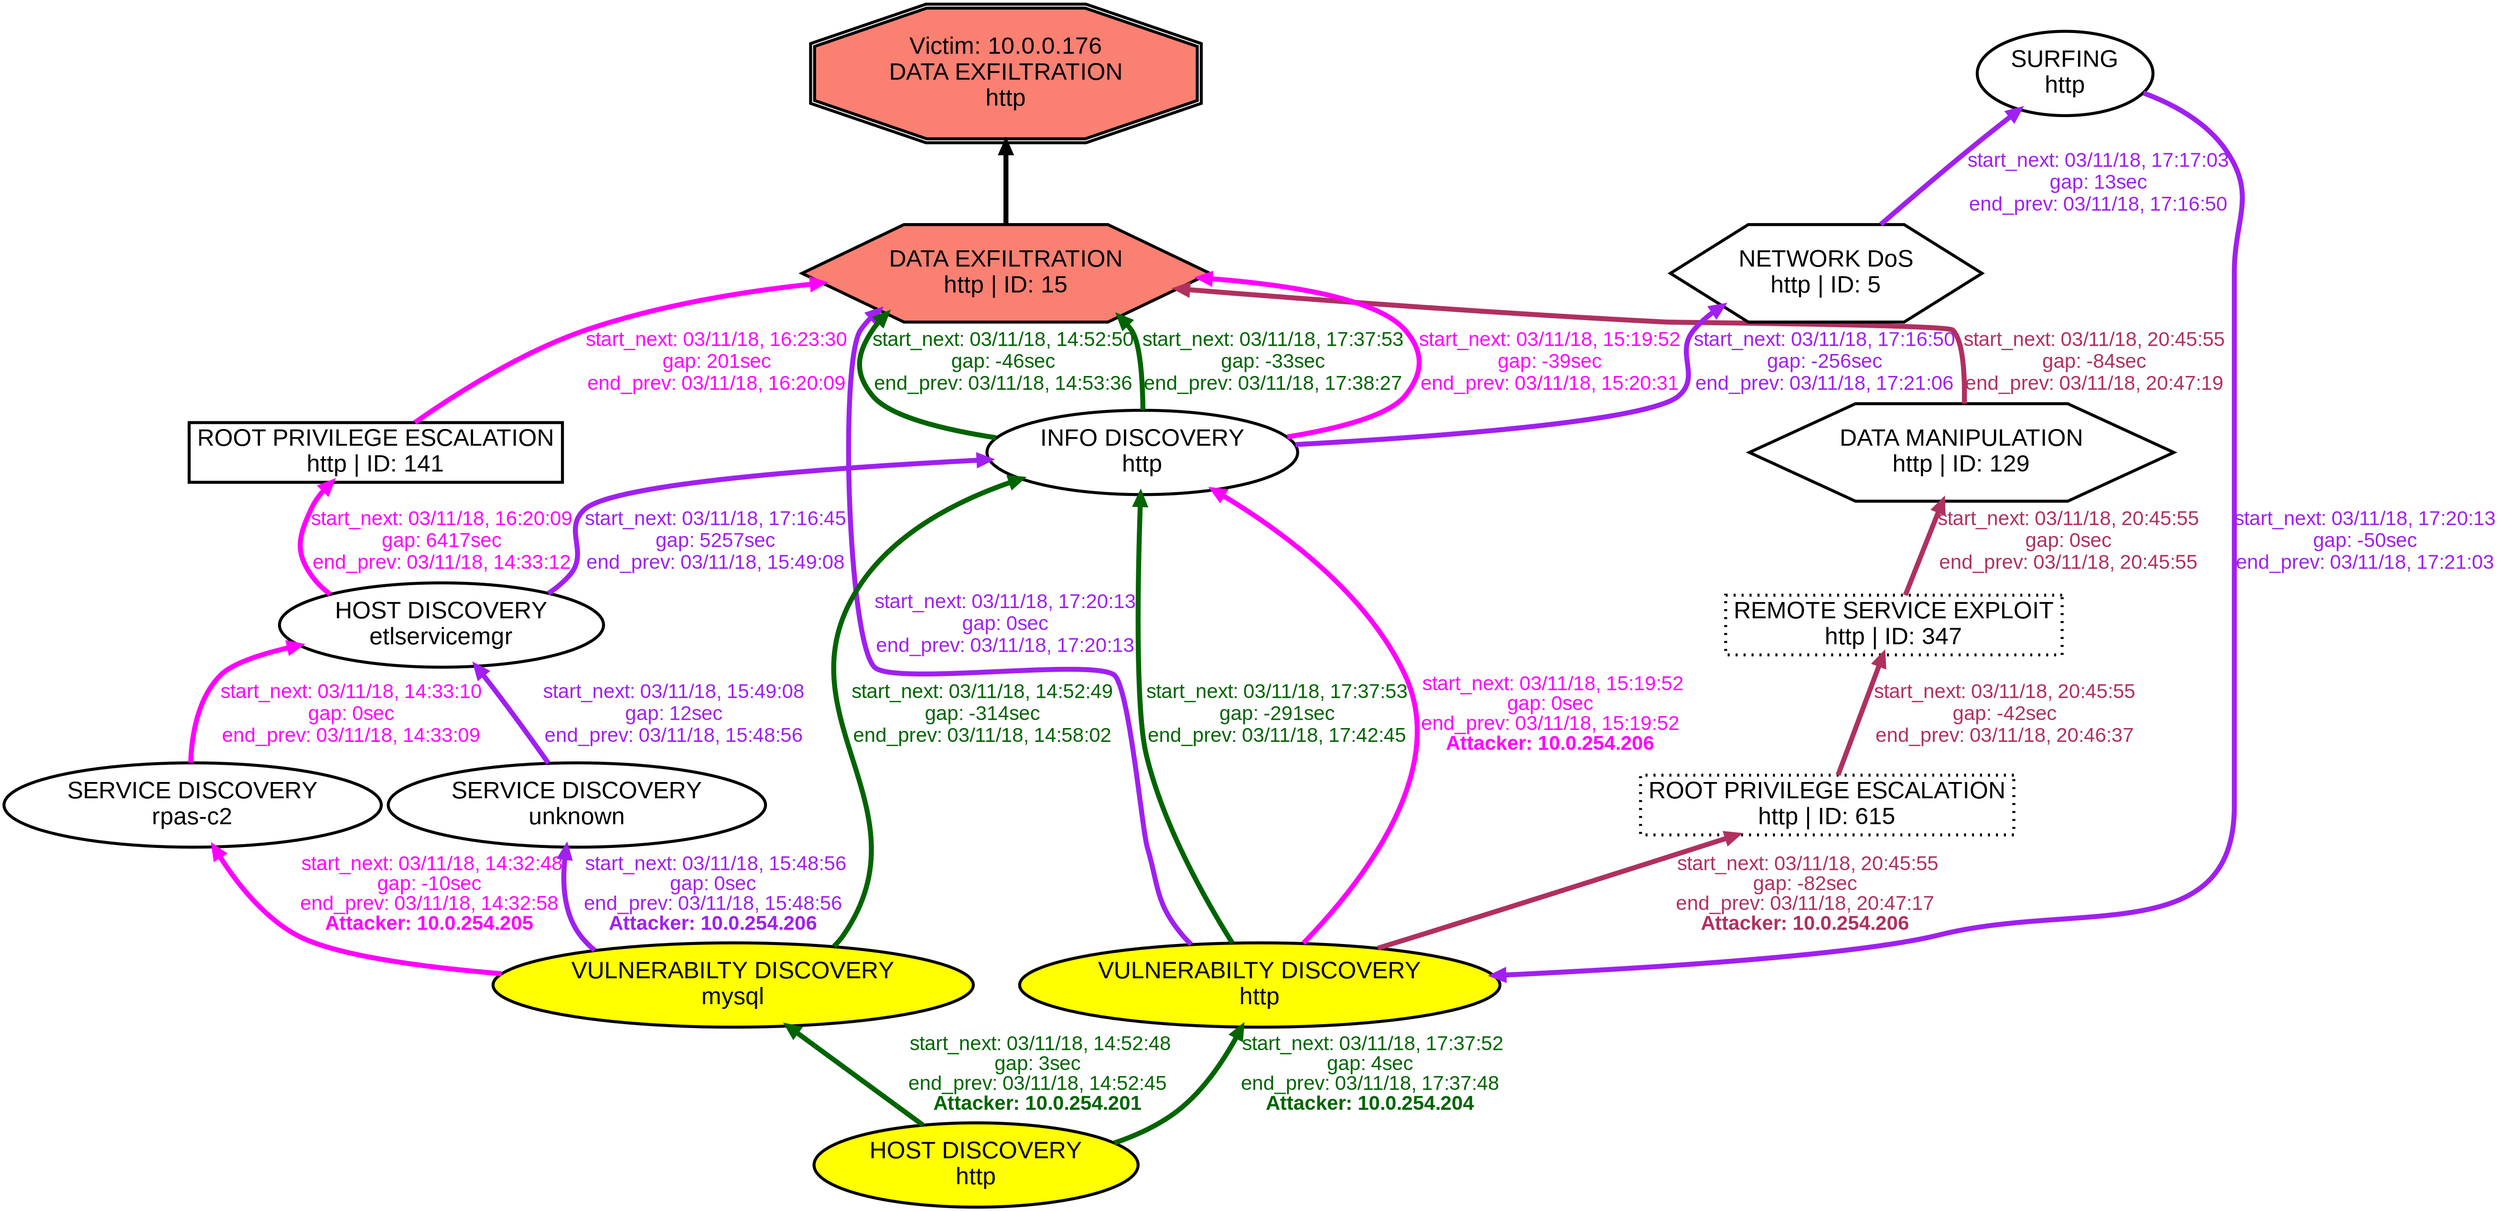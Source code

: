 digraph DATAEXFILTRATIONhttp {
rankdir="BT"; 
 graph [ nodesep="0.1", ranksep="0.02"] 
 node [ fontname=Arial, fontsize=24,penwidth=3]; 
 edge [ fontname=Arial, fontsize=20,penwidth=5 ];
"Victim: 10.0.0.176
DATA EXFILTRATION
http" [shape=doubleoctagon, style=filled, fillcolor=salmon];
{ rank = max; "Victim: 10.0.0.176
DATA EXFILTRATION
http"}
"DATA EXFILTRATION
http | ID: 15" -> "Victim: 10.0.0.176
DATA EXFILTRATION
http"
"DATA EXFILTRATION
http | ID: 15" [style=filled, fillcolor= salmon]
{ rank=same; "DATA EXFILTRATION
http | ID: 15"}
"VULNERABILTY DISCOVERY
http" [style=filled, fillcolor= yellow]
"VULNERABILTY DISCOVERY
http" -> "ROOT PRIVILEGE ESCALATION
http | ID: 615" [ color=maroon] [label=<<font color="maroon"> start_next: 03/11/18, 20:45:55<br/>gap: -82sec<br/>end_prev: 03/11/18, 20:47:17</font><br/><font color="maroon"><b>Attacker: 10.0.254.206</b></font>>]
"ROOT PRIVILEGE ESCALATION
http | ID: 615" -> "REMOTE SERVICE EXPLOIT
http | ID: 347" [ label="start_next: 03/11/18, 20:45:55
gap: -42sec
end_prev: 03/11/18, 20:46:37"][ fontcolor="maroon" color=maroon]
"REMOTE SERVICE EXPLOIT
http | ID: 347" -> "DATA MANIPULATION
http | ID: 129" [ label="start_next: 03/11/18, 20:45:55
gap: 0sec
end_prev: 03/11/18, 20:45:55"][ fontcolor="maroon" color=maroon]
"DATA MANIPULATION
http | ID: 129" -> "DATA EXFILTRATION
http | ID: 15" [ label="start_next: 03/11/18, 20:45:55
gap: -84sec
end_prev: 03/11/18, 20:47:19"][ fontcolor="maroon" color=maroon]
"HOST DISCOVERY
http" [style=filled, fillcolor= yellow]
"HOST DISCOVERY
http" -> "VULNERABILTY DISCOVERY
mysql" [ color=darkgreen] [label=<<font color="darkgreen"> start_next: 03/11/18, 14:52:48<br/>gap: 3sec<br/>end_prev: 03/11/18, 14:52:45</font><br/><font color="darkgreen"><b>Attacker: 10.0.254.201</b></font>>]
"VULNERABILTY DISCOVERY
mysql" -> "INFO DISCOVERY
http" [ label="start_next: 03/11/18, 14:52:49
gap: -314sec
end_prev: 03/11/18, 14:58:02"][ fontcolor="darkgreen" color=darkgreen]
"INFO DISCOVERY
http" -> "DATA EXFILTRATION
http | ID: 15" [ label="start_next: 03/11/18, 14:52:50
gap: -46sec
end_prev: 03/11/18, 14:53:36"][ fontcolor="darkgreen" color=darkgreen]
"HOST DISCOVERY
http" [style=filled, fillcolor= yellow]
"HOST DISCOVERY
http" -> "VULNERABILTY DISCOVERY
http" [ color=darkgreen] [label=<<font color="darkgreen"> start_next: 03/11/18, 17:37:52<br/>gap: 4sec<br/>end_prev: 03/11/18, 17:37:48</font><br/><font color="darkgreen"><b>Attacker: 10.0.254.204</b></font>>]
"VULNERABILTY DISCOVERY
http" -> "INFO DISCOVERY
http" [ label="start_next: 03/11/18, 17:37:53
gap: -291sec
end_prev: 03/11/18, 17:42:45"][ fontcolor="darkgreen" color=darkgreen]
"INFO DISCOVERY
http" -> "DATA EXFILTRATION
http | ID: 15" [ label="start_next: 03/11/18, 17:37:53
gap: -33sec
end_prev: 03/11/18, 17:38:27"][ fontcolor="darkgreen" color=darkgreen]
"VULNERABILTY DISCOVERY
mysql" [style=filled, fillcolor= yellow]
"VULNERABILTY DISCOVERY
mysql" -> "SERVICE DISCOVERY
rpas-c2" [ color=magenta] [label=<<font color="magenta"> start_next: 03/11/18, 14:32:48<br/>gap: -10sec<br/>end_prev: 03/11/18, 14:32:58</font><br/><font color="magenta"><b>Attacker: 10.0.254.205</b></font>>]
"SERVICE DISCOVERY
rpas-c2" -> "HOST DISCOVERY
etlservicemgr" [ label="start_next: 03/11/18, 14:33:10
gap: 0sec
end_prev: 03/11/18, 14:33:09"][ fontcolor="magenta" color=magenta]
"HOST DISCOVERY
etlservicemgr" -> "ROOT PRIVILEGE ESCALATION
http | ID: 141" [ label="start_next: 03/11/18, 16:20:09
gap: 6417sec
end_prev: 03/11/18, 14:33:12"][ fontcolor="magenta" color=magenta]
"ROOT PRIVILEGE ESCALATION
http | ID: 141" -> "DATA EXFILTRATION
http | ID: 15" [ label="start_next: 03/11/18, 16:23:30
gap: 201sec
end_prev: 03/11/18, 16:20:09"][ fontcolor="magenta" color=magenta]
"VULNERABILTY DISCOVERY
http" [style=filled, fillcolor= yellow]
"VULNERABILTY DISCOVERY
http" -> "INFO DISCOVERY
http" [ color=magenta] [label=<<font color="magenta"> start_next: 03/11/18, 15:19:52<br/>gap: 0sec<br/>end_prev: 03/11/18, 15:19:52</font><br/><font color="magenta"><b>Attacker: 10.0.254.206</b></font>>]
"INFO DISCOVERY
http" -> "DATA EXFILTRATION
http | ID: 15" [ label="start_next: 03/11/18, 15:19:52
gap: -39sec
end_prev: 03/11/18, 15:20:31"][ fontcolor="magenta" color=magenta]
"VULNERABILTY DISCOVERY
mysql" [style=filled, fillcolor= yellow]
"VULNERABILTY DISCOVERY
mysql" -> "SERVICE DISCOVERY
unknown" [ color=purple] [label=<<font color="purple"> start_next: 03/11/18, 15:48:56<br/>gap: 0sec<br/>end_prev: 03/11/18, 15:48:56</font><br/><font color="purple"><b>Attacker: 10.0.254.206</b></font>>]
"SERVICE DISCOVERY
unknown" -> "HOST DISCOVERY
etlservicemgr" [ label="start_next: 03/11/18, 15:49:08
gap: 12sec
end_prev: 03/11/18, 15:48:56"][ fontcolor="purple" color=purple]
"HOST DISCOVERY
etlservicemgr" -> "INFO DISCOVERY
http" [ label="start_next: 03/11/18, 17:16:45
gap: 5257sec
end_prev: 03/11/18, 15:49:08"][ fontcolor="purple" color=purple]
"INFO DISCOVERY
http" -> "NETWORK DoS
http | ID: 5" [ label="start_next: 03/11/18, 17:16:50
gap: -256sec
end_prev: 03/11/18, 17:21:06"][ fontcolor="purple" color=purple]
"NETWORK DoS
http | ID: 5" -> "SURFING
http" [ label="start_next: 03/11/18, 17:17:03
gap: 13sec
end_prev: 03/11/18, 17:16:50"][ fontcolor="purple" color=purple]
"SURFING
http" -> "VULNERABILTY DISCOVERY
http" [ label="start_next: 03/11/18, 17:20:13
gap: -50sec
end_prev: 03/11/18, 17:21:03"][ fontcolor="purple" color=purple]
"VULNERABILTY DISCOVERY
http" -> "DATA EXFILTRATION
http | ID: 15" [ label="start_next: 03/11/18, 17:20:13
gap: 0sec
end_prev: 03/11/18, 17:20:13"][ fontcolor="purple" color=purple]
"VULNERABILTY DISCOVERY
http" [shape=oval]
"VULNERABILTY DISCOVERY
http" [tooltip="ET SCAN Suspicious inbound to mSQL port 4333
ET SCAN Suspicious inbound to mySQL port 3306
ET SCAN Suspicious inbound to MSSQL port 1433
ETPRO WEB_SERVER SQLMap Scan Tool User Agent
ET SCAN Nikto Web App Scan in Progress
ET SCAN Suspicious inbound to PostgreSQL port 5432
ET SCAN Sqlmap SQL Injection Scan
ET SCAN Suspicious inbound to Oracle SQL port 1521"]
"ROOT PRIVILEGE ESCALATION
http | ID: 615" [style="dotted", shape=box]
"ROOT PRIVILEGE ESCALATION
http | ID: 615" [tooltip="ET WEB_SERVER Possible SQLi xp_cmdshell POST body
ET WEB_SERVER Attempt To Access MSSQL xp_cmdshell Stored Procedure Via URI"]
"REMOTE SERVICE EXPLOIT
http | ID: 347" [style="dotted", shape=box]
"REMOTE SERVICE EXPLOIT
http | ID: 347" [tooltip="ET WEB_SERVER Script tag in URI Possible Cross Site Scripting Attempt"]
"DATA MANIPULATION
http | ID: 129" [shape=hexagon]
"DATA MANIPULATION
http | ID: 129" [tooltip="ET WEB_SERVER Possible SQL Injection Attempt SELECT FROM
ET WEB_SERVER MYSQL SELECT CONCAT SQL Injection Attempt
ET WEB_SERVER Possible SQL Injection Attempt UNION SELECT"]
"DATA EXFILTRATION
http | ID: 15" [shape=hexagon]
"DATA EXFILTRATION
http | ID: 15" [tooltip="GPL WEB_SERVER Tomcat server snoop access
ETPRO WEB_SERVER Possible Information Leak Vuln CVE-2015-1648
GPL EXPLOIT ISAPI .ida access
GPL EXPLOIT /msadc/samples/ access
ET WEB_SERVER ColdFusion componentutils access
ET WEB_SERVER /system32/ in Uri - Possible Protected Directory Access Attempt
ET WEB_SPECIFIC_APPS PHP-CGI query string parameter vulnerability
ET WEB_SERVER Possible XXE SYSTEM ENTITY in POST BODY.
ET WEB_SERVER /etc/shadow Detected in URI
ET WEB_SERVER Possible MySQL SQLi Attempt Information Schema Access
GPL EXPLOIT ISAPI .idq access"]
"HOST DISCOVERY
http" [shape=oval]
"HOST DISCOVERY
http" [tooltip="ET SCAN Nmap Scripting Engine User-Agent Detected (Nmap Scripting Engine)
ET SCAN Possible Nmap User-Agent Observed"]
"VULNERABILTY DISCOVERY
mysql" [shape=oval]
"VULNERABILTY DISCOVERY
mysql" [tooltip="ET SCAN Suspicious inbound to mySQL port 3306
ET SCAN Suspicious inbound to MSSQL port 1433
ET SCAN Nikto Web App Scan in Progress
ET SCAN Suspicious inbound to PostgreSQL port 5432
ET SCAN Suspicious inbound to Oracle SQL port 1521
ET SCAN Suspicious inbound to mSQL port 4333"]
"INFO DISCOVERY
http" [shape=oval]
"INFO DISCOVERY
http" [tooltip="GPL WEB_SERVER viewcode access
GPL WEB_SERVER .htaccess access
GPL WEB_SERVER writeto.cnf access
GPL WEB_SERVER iisadmin access
ET WEB_SERVER PHP Easteregg Information-Disclosure (funny-logo)
ET WEB_SPECIFIC_APPS Request to Wordpress W3TC Plug-in dbcache Directory
GPL WEB_SERVER services.cnf access
ET WEB_SERVER PHP Easteregg Information-Disclosure (zend-logo)
GPL EXPLOIT unicode directory traversal attempt
ET WEB_SERVER PHP Easteregg Information-Disclosure (php-logo)
GPL WEB_SERVER service.cnf access
GPL EXPLOIT iisadmpwd attempt
ET WEB_SERVER PHP SESSION SuperGlobal in URI
GPL WEB_SERVER /~root access
GPL WEB_SERVER authors.pwd access
ET WEB_SERVER PHP ENV SuperGlobal in URI
GPL EXPLOIT .cnf access
ET POLICY Proxy TRACE Request - inbound
GPL WEB_SERVER .htpasswd access
GPL WEB_SERVER global.asa access
ET WEB_SERVER PHP SERVER SuperGlobal in URI
GPL EXPLOIT fpcount access
GPL WEB_SERVER globals.pl access
GPL WEB_SERVER service.pwd
GPL EXPLOIT ISAPI .idq attempt
ET WEB_SERVER PHP Easteregg Information-Disclosure (phpinfo)
GPL WEB_SERVER printenv access
GPL WEB_SERVER author.exe access
GPL EXPLOIT iissamples access
GPL EXPLOIT .htr access
ET WEB_SERVER PHP REQUEST SuperGlobal in URI"]
"SERVICE DISCOVERY
rpas-c2" [shape=oval]
"SERVICE DISCOVERY
rpas-c2" [tooltip="ET SCAN Potential VNC Scan 5900-5920
ET SCAN Potential VNC Scan 5800-5820
ET SCAN Potential SSH Scan"]
"HOST DISCOVERY
etlservicemgr" [shape=oval]
"HOST DISCOVERY
etlservicemgr" [tooltip="ET SCAN Nmap Scripting Engine User-Agent Detected (Nmap Scripting Engine)
ET SCAN Possible Nmap User-Agent Observed"]
"ROOT PRIVILEGE ESCALATION
http | ID: 141" [shape=box]
"ROOT PRIVILEGE ESCALATION
http | ID: 141" [tooltip="GPL EXPLOIT CodeRed v2 root.exe access"]
"SERVICE DISCOVERY
unknown" [shape=oval]
"SERVICE DISCOVERY
unknown" [tooltip="ET SCAN Potential VNC Scan 5800-5820"]
"NETWORK DoS
http | ID: 5" [shape=hexagon]
"NETWORK DoS
http | ID: 5" [tooltip="ET WEB_SERVER Possible Cherokee Web Server GET AUX Request Denial Of Service Attempt"]
"SURFING
http" [shape=oval]
"SURFING
http" [tooltip="ET WEB_SERVER WEB-PHP phpinfo access"]
}
